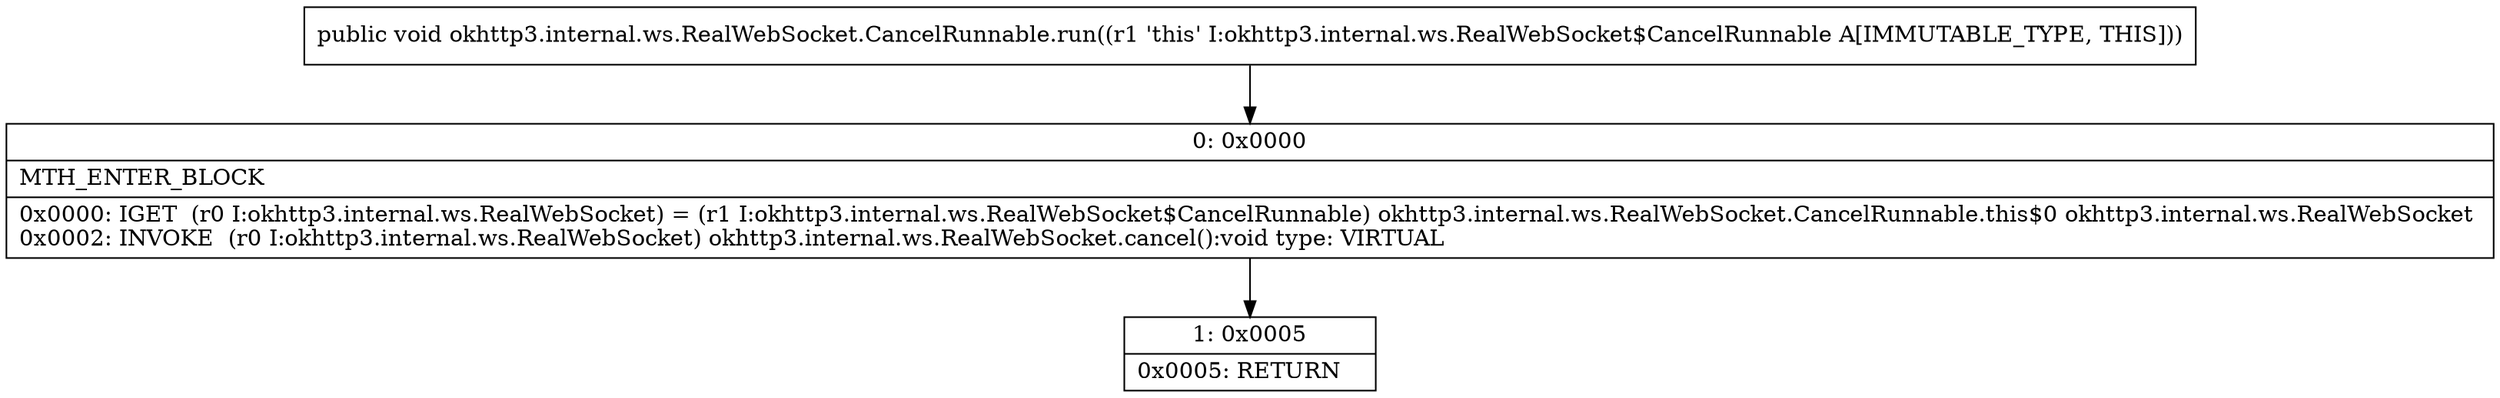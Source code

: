 digraph "CFG forokhttp3.internal.ws.RealWebSocket.CancelRunnable.run()V" {
Node_0 [shape=record,label="{0\:\ 0x0000|MTH_ENTER_BLOCK\l|0x0000: IGET  (r0 I:okhttp3.internal.ws.RealWebSocket) = (r1 I:okhttp3.internal.ws.RealWebSocket$CancelRunnable) okhttp3.internal.ws.RealWebSocket.CancelRunnable.this$0 okhttp3.internal.ws.RealWebSocket \l0x0002: INVOKE  (r0 I:okhttp3.internal.ws.RealWebSocket) okhttp3.internal.ws.RealWebSocket.cancel():void type: VIRTUAL \l}"];
Node_1 [shape=record,label="{1\:\ 0x0005|0x0005: RETURN   \l}"];
MethodNode[shape=record,label="{public void okhttp3.internal.ws.RealWebSocket.CancelRunnable.run((r1 'this' I:okhttp3.internal.ws.RealWebSocket$CancelRunnable A[IMMUTABLE_TYPE, THIS])) }"];
MethodNode -> Node_0;
Node_0 -> Node_1;
}

